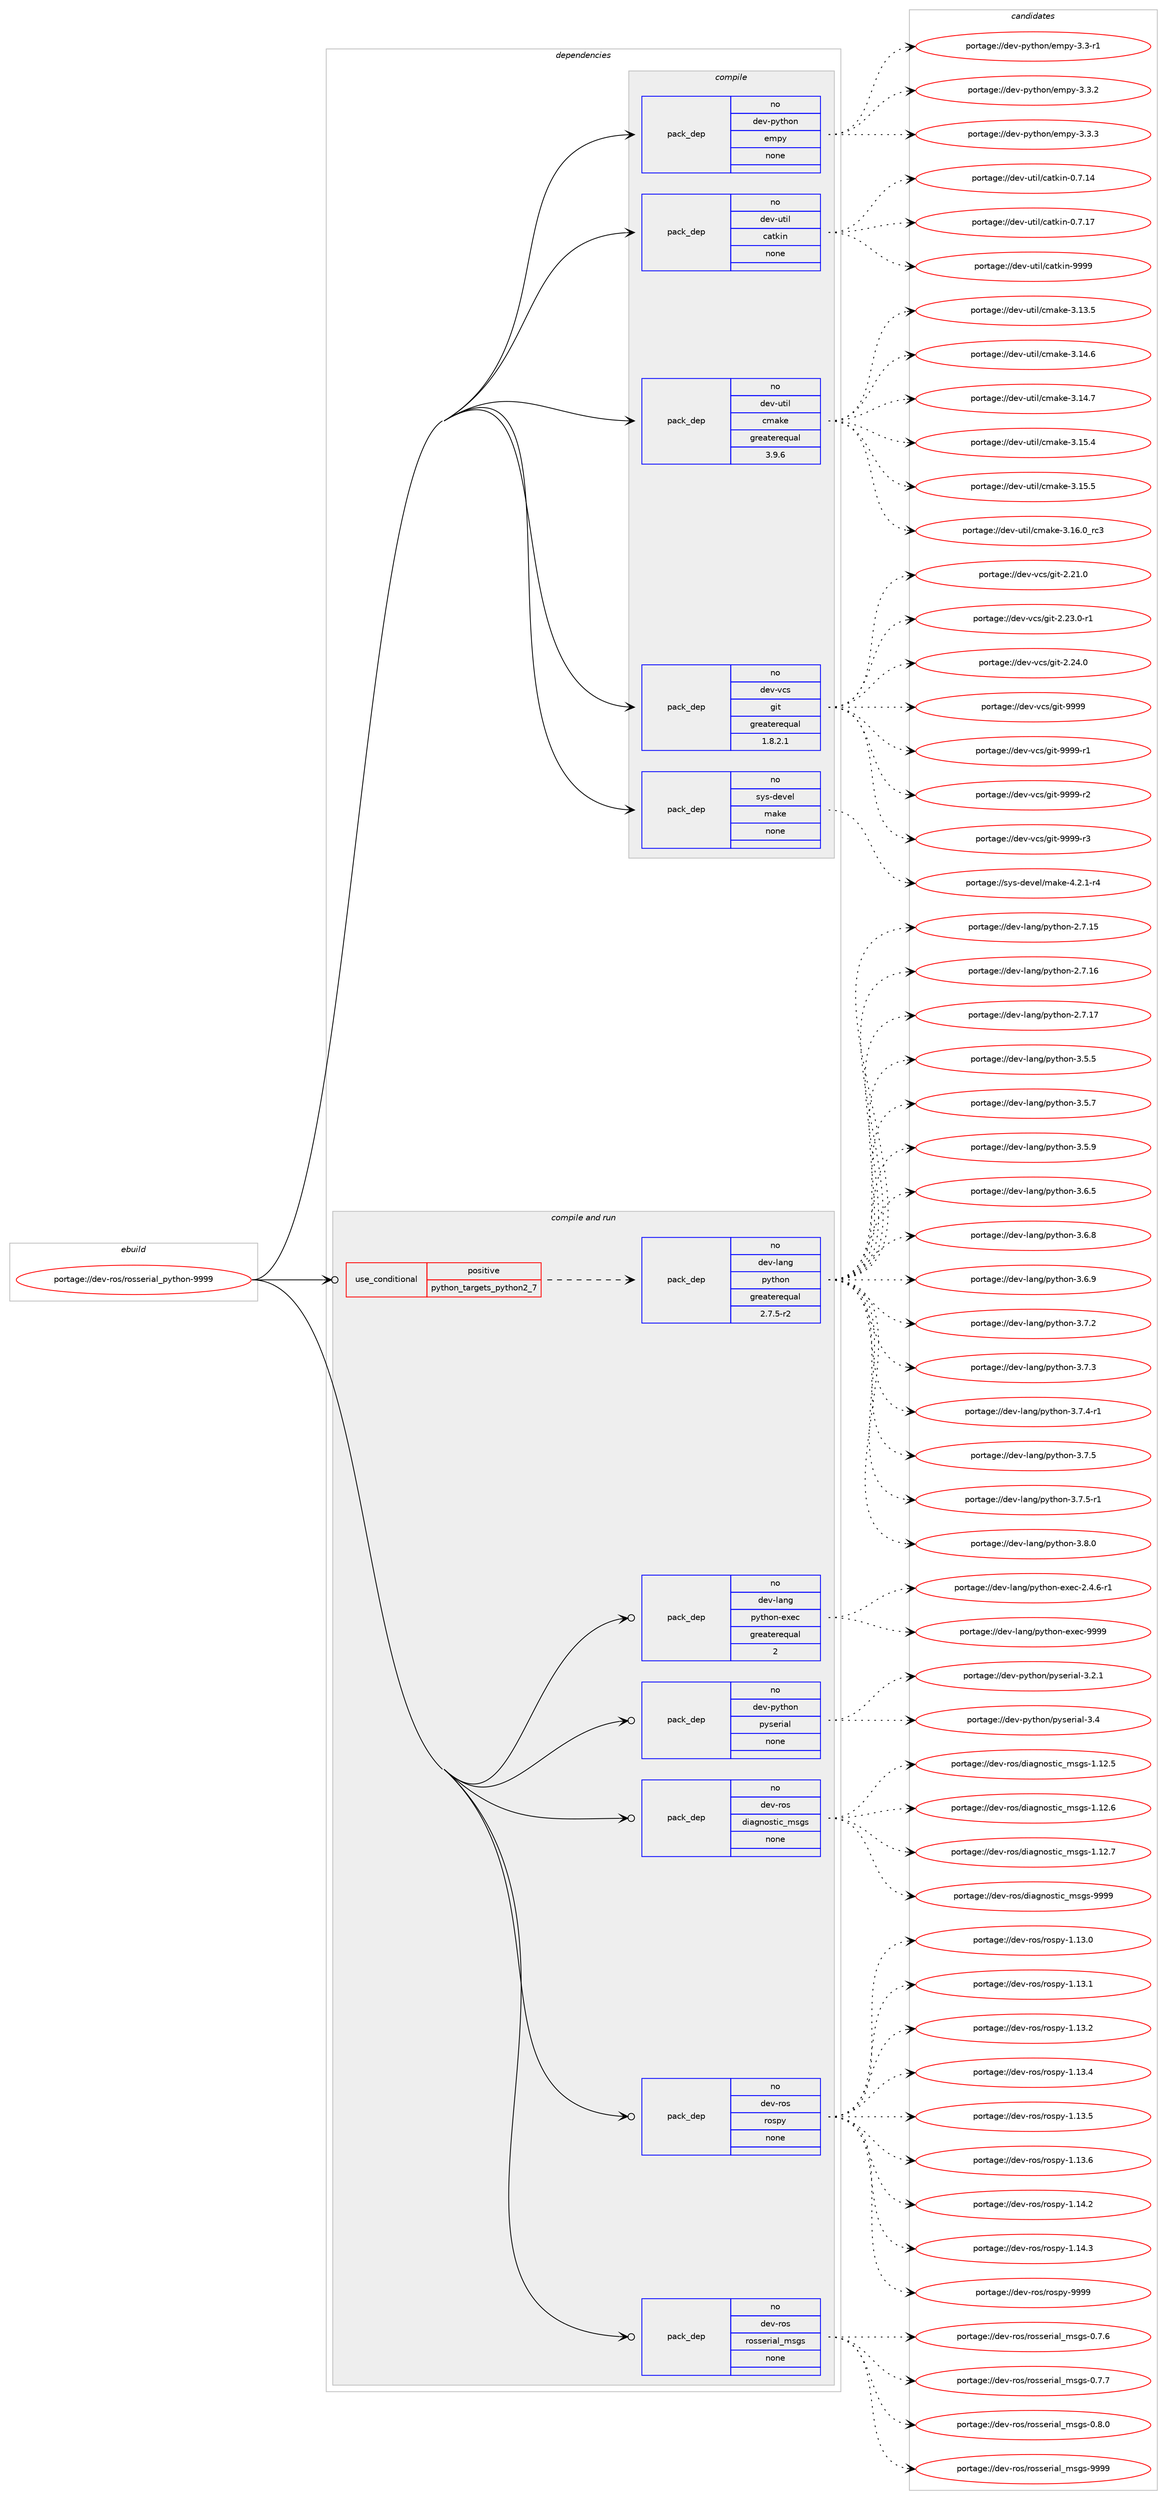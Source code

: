 digraph prolog {

# *************
# Graph options
# *************

newrank=true;
concentrate=true;
compound=true;
graph [rankdir=LR,fontname=Helvetica,fontsize=10,ranksep=1.5];#, ranksep=2.5, nodesep=0.2];
edge  [arrowhead=vee];
node  [fontname=Helvetica,fontsize=10];

# **********
# The ebuild
# **********

subgraph cluster_leftcol {
color=gray;
rank=same;
label=<<i>ebuild</i>>;
id [label="portage://dev-ros/rosserial_python-9999", color=red, width=4, href="../dev-ros/rosserial_python-9999.svg"];
}

# ****************
# The dependencies
# ****************

subgraph cluster_midcol {
color=gray;
label=<<i>dependencies</i>>;
subgraph cluster_compile {
fillcolor="#eeeeee";
style=filled;
label=<<i>compile</i>>;
subgraph pack151000 {
dependency198793 [label=<<TABLE BORDER="0" CELLBORDER="1" CELLSPACING="0" CELLPADDING="4" WIDTH="220"><TR><TD ROWSPAN="6" CELLPADDING="30">pack_dep</TD></TR><TR><TD WIDTH="110">no</TD></TR><TR><TD>dev-python</TD></TR><TR><TD>empy</TD></TR><TR><TD>none</TD></TR><TR><TD></TD></TR></TABLE>>, shape=none, color=blue];
}
id:e -> dependency198793:w [weight=20,style="solid",arrowhead="vee"];
subgraph pack151001 {
dependency198794 [label=<<TABLE BORDER="0" CELLBORDER="1" CELLSPACING="0" CELLPADDING="4" WIDTH="220"><TR><TD ROWSPAN="6" CELLPADDING="30">pack_dep</TD></TR><TR><TD WIDTH="110">no</TD></TR><TR><TD>dev-util</TD></TR><TR><TD>catkin</TD></TR><TR><TD>none</TD></TR><TR><TD></TD></TR></TABLE>>, shape=none, color=blue];
}
id:e -> dependency198794:w [weight=20,style="solid",arrowhead="vee"];
subgraph pack151002 {
dependency198795 [label=<<TABLE BORDER="0" CELLBORDER="1" CELLSPACING="0" CELLPADDING="4" WIDTH="220"><TR><TD ROWSPAN="6" CELLPADDING="30">pack_dep</TD></TR><TR><TD WIDTH="110">no</TD></TR><TR><TD>dev-util</TD></TR><TR><TD>cmake</TD></TR><TR><TD>greaterequal</TD></TR><TR><TD>3.9.6</TD></TR></TABLE>>, shape=none, color=blue];
}
id:e -> dependency198795:w [weight=20,style="solid",arrowhead="vee"];
subgraph pack151003 {
dependency198796 [label=<<TABLE BORDER="0" CELLBORDER="1" CELLSPACING="0" CELLPADDING="4" WIDTH="220"><TR><TD ROWSPAN="6" CELLPADDING="30">pack_dep</TD></TR><TR><TD WIDTH="110">no</TD></TR><TR><TD>dev-vcs</TD></TR><TR><TD>git</TD></TR><TR><TD>greaterequal</TD></TR><TR><TD>1.8.2.1</TD></TR></TABLE>>, shape=none, color=blue];
}
id:e -> dependency198796:w [weight=20,style="solid",arrowhead="vee"];
subgraph pack151004 {
dependency198797 [label=<<TABLE BORDER="0" CELLBORDER="1" CELLSPACING="0" CELLPADDING="4" WIDTH="220"><TR><TD ROWSPAN="6" CELLPADDING="30">pack_dep</TD></TR><TR><TD WIDTH="110">no</TD></TR><TR><TD>sys-devel</TD></TR><TR><TD>make</TD></TR><TR><TD>none</TD></TR><TR><TD></TD></TR></TABLE>>, shape=none, color=blue];
}
id:e -> dependency198797:w [weight=20,style="solid",arrowhead="vee"];
}
subgraph cluster_compileandrun {
fillcolor="#eeeeee";
style=filled;
label=<<i>compile and run</i>>;
subgraph cond44365 {
dependency198798 [label=<<TABLE BORDER="0" CELLBORDER="1" CELLSPACING="0" CELLPADDING="4"><TR><TD ROWSPAN="3" CELLPADDING="10">use_conditional</TD></TR><TR><TD>positive</TD></TR><TR><TD>python_targets_python2_7</TD></TR></TABLE>>, shape=none, color=red];
subgraph pack151005 {
dependency198799 [label=<<TABLE BORDER="0" CELLBORDER="1" CELLSPACING="0" CELLPADDING="4" WIDTH="220"><TR><TD ROWSPAN="6" CELLPADDING="30">pack_dep</TD></TR><TR><TD WIDTH="110">no</TD></TR><TR><TD>dev-lang</TD></TR><TR><TD>python</TD></TR><TR><TD>greaterequal</TD></TR><TR><TD>2.7.5-r2</TD></TR></TABLE>>, shape=none, color=blue];
}
dependency198798:e -> dependency198799:w [weight=20,style="dashed",arrowhead="vee"];
}
id:e -> dependency198798:w [weight=20,style="solid",arrowhead="odotvee"];
subgraph pack151006 {
dependency198800 [label=<<TABLE BORDER="0" CELLBORDER="1" CELLSPACING="0" CELLPADDING="4" WIDTH="220"><TR><TD ROWSPAN="6" CELLPADDING="30">pack_dep</TD></TR><TR><TD WIDTH="110">no</TD></TR><TR><TD>dev-lang</TD></TR><TR><TD>python-exec</TD></TR><TR><TD>greaterequal</TD></TR><TR><TD>2</TD></TR></TABLE>>, shape=none, color=blue];
}
id:e -> dependency198800:w [weight=20,style="solid",arrowhead="odotvee"];
subgraph pack151007 {
dependency198801 [label=<<TABLE BORDER="0" CELLBORDER="1" CELLSPACING="0" CELLPADDING="4" WIDTH="220"><TR><TD ROWSPAN="6" CELLPADDING="30">pack_dep</TD></TR><TR><TD WIDTH="110">no</TD></TR><TR><TD>dev-python</TD></TR><TR><TD>pyserial</TD></TR><TR><TD>none</TD></TR><TR><TD></TD></TR></TABLE>>, shape=none, color=blue];
}
id:e -> dependency198801:w [weight=20,style="solid",arrowhead="odotvee"];
subgraph pack151008 {
dependency198802 [label=<<TABLE BORDER="0" CELLBORDER="1" CELLSPACING="0" CELLPADDING="4" WIDTH="220"><TR><TD ROWSPAN="6" CELLPADDING="30">pack_dep</TD></TR><TR><TD WIDTH="110">no</TD></TR><TR><TD>dev-ros</TD></TR><TR><TD>diagnostic_msgs</TD></TR><TR><TD>none</TD></TR><TR><TD></TD></TR></TABLE>>, shape=none, color=blue];
}
id:e -> dependency198802:w [weight=20,style="solid",arrowhead="odotvee"];
subgraph pack151009 {
dependency198803 [label=<<TABLE BORDER="0" CELLBORDER="1" CELLSPACING="0" CELLPADDING="4" WIDTH="220"><TR><TD ROWSPAN="6" CELLPADDING="30">pack_dep</TD></TR><TR><TD WIDTH="110">no</TD></TR><TR><TD>dev-ros</TD></TR><TR><TD>rospy</TD></TR><TR><TD>none</TD></TR><TR><TD></TD></TR></TABLE>>, shape=none, color=blue];
}
id:e -> dependency198803:w [weight=20,style="solid",arrowhead="odotvee"];
subgraph pack151010 {
dependency198804 [label=<<TABLE BORDER="0" CELLBORDER="1" CELLSPACING="0" CELLPADDING="4" WIDTH="220"><TR><TD ROWSPAN="6" CELLPADDING="30">pack_dep</TD></TR><TR><TD WIDTH="110">no</TD></TR><TR><TD>dev-ros</TD></TR><TR><TD>rosserial_msgs</TD></TR><TR><TD>none</TD></TR><TR><TD></TD></TR></TABLE>>, shape=none, color=blue];
}
id:e -> dependency198804:w [weight=20,style="solid",arrowhead="odotvee"];
}
subgraph cluster_run {
fillcolor="#eeeeee";
style=filled;
label=<<i>run</i>>;
}
}

# **************
# The candidates
# **************

subgraph cluster_choices {
rank=same;
color=gray;
label=<<i>candidates</i>>;

subgraph choice151000 {
color=black;
nodesep=1;
choiceportage1001011184511212111610411111047101109112121455146514511449 [label="portage://dev-python/empy-3.3-r1", color=red, width=4,href="../dev-python/empy-3.3-r1.svg"];
choiceportage1001011184511212111610411111047101109112121455146514650 [label="portage://dev-python/empy-3.3.2", color=red, width=4,href="../dev-python/empy-3.3.2.svg"];
choiceportage1001011184511212111610411111047101109112121455146514651 [label="portage://dev-python/empy-3.3.3", color=red, width=4,href="../dev-python/empy-3.3.3.svg"];
dependency198793:e -> choiceportage1001011184511212111610411111047101109112121455146514511449:w [style=dotted,weight="100"];
dependency198793:e -> choiceportage1001011184511212111610411111047101109112121455146514650:w [style=dotted,weight="100"];
dependency198793:e -> choiceportage1001011184511212111610411111047101109112121455146514651:w [style=dotted,weight="100"];
}
subgraph choice151001 {
color=black;
nodesep=1;
choiceportage1001011184511711610510847999711610710511045484655464952 [label="portage://dev-util/catkin-0.7.14", color=red, width=4,href="../dev-util/catkin-0.7.14.svg"];
choiceportage1001011184511711610510847999711610710511045484655464955 [label="portage://dev-util/catkin-0.7.17", color=red, width=4,href="../dev-util/catkin-0.7.17.svg"];
choiceportage100101118451171161051084799971161071051104557575757 [label="portage://dev-util/catkin-9999", color=red, width=4,href="../dev-util/catkin-9999.svg"];
dependency198794:e -> choiceportage1001011184511711610510847999711610710511045484655464952:w [style=dotted,weight="100"];
dependency198794:e -> choiceportage1001011184511711610510847999711610710511045484655464955:w [style=dotted,weight="100"];
dependency198794:e -> choiceportage100101118451171161051084799971161071051104557575757:w [style=dotted,weight="100"];
}
subgraph choice151002 {
color=black;
nodesep=1;
choiceportage1001011184511711610510847991099710710145514649514653 [label="portage://dev-util/cmake-3.13.5", color=red, width=4,href="../dev-util/cmake-3.13.5.svg"];
choiceportage1001011184511711610510847991099710710145514649524654 [label="portage://dev-util/cmake-3.14.6", color=red, width=4,href="../dev-util/cmake-3.14.6.svg"];
choiceportage1001011184511711610510847991099710710145514649524655 [label="portage://dev-util/cmake-3.14.7", color=red, width=4,href="../dev-util/cmake-3.14.7.svg"];
choiceportage1001011184511711610510847991099710710145514649534652 [label="portage://dev-util/cmake-3.15.4", color=red, width=4,href="../dev-util/cmake-3.15.4.svg"];
choiceportage1001011184511711610510847991099710710145514649534653 [label="portage://dev-util/cmake-3.15.5", color=red, width=4,href="../dev-util/cmake-3.15.5.svg"];
choiceportage1001011184511711610510847991099710710145514649544648951149951 [label="portage://dev-util/cmake-3.16.0_rc3", color=red, width=4,href="../dev-util/cmake-3.16.0_rc3.svg"];
dependency198795:e -> choiceportage1001011184511711610510847991099710710145514649514653:w [style=dotted,weight="100"];
dependency198795:e -> choiceportage1001011184511711610510847991099710710145514649524654:w [style=dotted,weight="100"];
dependency198795:e -> choiceportage1001011184511711610510847991099710710145514649524655:w [style=dotted,weight="100"];
dependency198795:e -> choiceportage1001011184511711610510847991099710710145514649534652:w [style=dotted,weight="100"];
dependency198795:e -> choiceportage1001011184511711610510847991099710710145514649534653:w [style=dotted,weight="100"];
dependency198795:e -> choiceportage1001011184511711610510847991099710710145514649544648951149951:w [style=dotted,weight="100"];
}
subgraph choice151003 {
color=black;
nodesep=1;
choiceportage10010111845118991154710310511645504650494648 [label="portage://dev-vcs/git-2.21.0", color=red, width=4,href="../dev-vcs/git-2.21.0.svg"];
choiceportage100101118451189911547103105116455046505146484511449 [label="portage://dev-vcs/git-2.23.0-r1", color=red, width=4,href="../dev-vcs/git-2.23.0-r1.svg"];
choiceportage10010111845118991154710310511645504650524648 [label="portage://dev-vcs/git-2.24.0", color=red, width=4,href="../dev-vcs/git-2.24.0.svg"];
choiceportage1001011184511899115471031051164557575757 [label="portage://dev-vcs/git-9999", color=red, width=4,href="../dev-vcs/git-9999.svg"];
choiceportage10010111845118991154710310511645575757574511449 [label="portage://dev-vcs/git-9999-r1", color=red, width=4,href="../dev-vcs/git-9999-r1.svg"];
choiceportage10010111845118991154710310511645575757574511450 [label="portage://dev-vcs/git-9999-r2", color=red, width=4,href="../dev-vcs/git-9999-r2.svg"];
choiceportage10010111845118991154710310511645575757574511451 [label="portage://dev-vcs/git-9999-r3", color=red, width=4,href="../dev-vcs/git-9999-r3.svg"];
dependency198796:e -> choiceportage10010111845118991154710310511645504650494648:w [style=dotted,weight="100"];
dependency198796:e -> choiceportage100101118451189911547103105116455046505146484511449:w [style=dotted,weight="100"];
dependency198796:e -> choiceportage10010111845118991154710310511645504650524648:w [style=dotted,weight="100"];
dependency198796:e -> choiceportage1001011184511899115471031051164557575757:w [style=dotted,weight="100"];
dependency198796:e -> choiceportage10010111845118991154710310511645575757574511449:w [style=dotted,weight="100"];
dependency198796:e -> choiceportage10010111845118991154710310511645575757574511450:w [style=dotted,weight="100"];
dependency198796:e -> choiceportage10010111845118991154710310511645575757574511451:w [style=dotted,weight="100"];
}
subgraph choice151004 {
color=black;
nodesep=1;
choiceportage1151211154510010111810110847109971071014552465046494511452 [label="portage://sys-devel/make-4.2.1-r4", color=red, width=4,href="../sys-devel/make-4.2.1-r4.svg"];
dependency198797:e -> choiceportage1151211154510010111810110847109971071014552465046494511452:w [style=dotted,weight="100"];
}
subgraph choice151005 {
color=black;
nodesep=1;
choiceportage10010111845108971101034711212111610411111045504655464953 [label="portage://dev-lang/python-2.7.15", color=red, width=4,href="../dev-lang/python-2.7.15.svg"];
choiceportage10010111845108971101034711212111610411111045504655464954 [label="portage://dev-lang/python-2.7.16", color=red, width=4,href="../dev-lang/python-2.7.16.svg"];
choiceportage10010111845108971101034711212111610411111045504655464955 [label="portage://dev-lang/python-2.7.17", color=red, width=4,href="../dev-lang/python-2.7.17.svg"];
choiceportage100101118451089711010347112121116104111110455146534653 [label="portage://dev-lang/python-3.5.5", color=red, width=4,href="../dev-lang/python-3.5.5.svg"];
choiceportage100101118451089711010347112121116104111110455146534655 [label="portage://dev-lang/python-3.5.7", color=red, width=4,href="../dev-lang/python-3.5.7.svg"];
choiceportage100101118451089711010347112121116104111110455146534657 [label="portage://dev-lang/python-3.5.9", color=red, width=4,href="../dev-lang/python-3.5.9.svg"];
choiceportage100101118451089711010347112121116104111110455146544653 [label="portage://dev-lang/python-3.6.5", color=red, width=4,href="../dev-lang/python-3.6.5.svg"];
choiceportage100101118451089711010347112121116104111110455146544656 [label="portage://dev-lang/python-3.6.8", color=red, width=4,href="../dev-lang/python-3.6.8.svg"];
choiceportage100101118451089711010347112121116104111110455146544657 [label="portage://dev-lang/python-3.6.9", color=red, width=4,href="../dev-lang/python-3.6.9.svg"];
choiceportage100101118451089711010347112121116104111110455146554650 [label="portage://dev-lang/python-3.7.2", color=red, width=4,href="../dev-lang/python-3.7.2.svg"];
choiceportage100101118451089711010347112121116104111110455146554651 [label="portage://dev-lang/python-3.7.3", color=red, width=4,href="../dev-lang/python-3.7.3.svg"];
choiceportage1001011184510897110103471121211161041111104551465546524511449 [label="portage://dev-lang/python-3.7.4-r1", color=red, width=4,href="../dev-lang/python-3.7.4-r1.svg"];
choiceportage100101118451089711010347112121116104111110455146554653 [label="portage://dev-lang/python-3.7.5", color=red, width=4,href="../dev-lang/python-3.7.5.svg"];
choiceportage1001011184510897110103471121211161041111104551465546534511449 [label="portage://dev-lang/python-3.7.5-r1", color=red, width=4,href="../dev-lang/python-3.7.5-r1.svg"];
choiceportage100101118451089711010347112121116104111110455146564648 [label="portage://dev-lang/python-3.8.0", color=red, width=4,href="../dev-lang/python-3.8.0.svg"];
dependency198799:e -> choiceportage10010111845108971101034711212111610411111045504655464953:w [style=dotted,weight="100"];
dependency198799:e -> choiceportage10010111845108971101034711212111610411111045504655464954:w [style=dotted,weight="100"];
dependency198799:e -> choiceportage10010111845108971101034711212111610411111045504655464955:w [style=dotted,weight="100"];
dependency198799:e -> choiceportage100101118451089711010347112121116104111110455146534653:w [style=dotted,weight="100"];
dependency198799:e -> choiceportage100101118451089711010347112121116104111110455146534655:w [style=dotted,weight="100"];
dependency198799:e -> choiceportage100101118451089711010347112121116104111110455146534657:w [style=dotted,weight="100"];
dependency198799:e -> choiceportage100101118451089711010347112121116104111110455146544653:w [style=dotted,weight="100"];
dependency198799:e -> choiceportage100101118451089711010347112121116104111110455146544656:w [style=dotted,weight="100"];
dependency198799:e -> choiceportage100101118451089711010347112121116104111110455146544657:w [style=dotted,weight="100"];
dependency198799:e -> choiceportage100101118451089711010347112121116104111110455146554650:w [style=dotted,weight="100"];
dependency198799:e -> choiceportage100101118451089711010347112121116104111110455146554651:w [style=dotted,weight="100"];
dependency198799:e -> choiceportage1001011184510897110103471121211161041111104551465546524511449:w [style=dotted,weight="100"];
dependency198799:e -> choiceportage100101118451089711010347112121116104111110455146554653:w [style=dotted,weight="100"];
dependency198799:e -> choiceportage1001011184510897110103471121211161041111104551465546534511449:w [style=dotted,weight="100"];
dependency198799:e -> choiceportage100101118451089711010347112121116104111110455146564648:w [style=dotted,weight="100"];
}
subgraph choice151006 {
color=black;
nodesep=1;
choiceportage10010111845108971101034711212111610411111045101120101994550465246544511449 [label="portage://dev-lang/python-exec-2.4.6-r1", color=red, width=4,href="../dev-lang/python-exec-2.4.6-r1.svg"];
choiceportage10010111845108971101034711212111610411111045101120101994557575757 [label="portage://dev-lang/python-exec-9999", color=red, width=4,href="../dev-lang/python-exec-9999.svg"];
dependency198800:e -> choiceportage10010111845108971101034711212111610411111045101120101994550465246544511449:w [style=dotted,weight="100"];
dependency198800:e -> choiceportage10010111845108971101034711212111610411111045101120101994557575757:w [style=dotted,weight="100"];
}
subgraph choice151007 {
color=black;
nodesep=1;
choiceportage100101118451121211161041111104711212111510111410597108455146504649 [label="portage://dev-python/pyserial-3.2.1", color=red, width=4,href="../dev-python/pyserial-3.2.1.svg"];
choiceportage10010111845112121116104111110471121211151011141059710845514652 [label="portage://dev-python/pyserial-3.4", color=red, width=4,href="../dev-python/pyserial-3.4.svg"];
dependency198801:e -> choiceportage100101118451121211161041111104711212111510111410597108455146504649:w [style=dotted,weight="100"];
dependency198801:e -> choiceportage10010111845112121116104111110471121211151011141059710845514652:w [style=dotted,weight="100"];
}
subgraph choice151008 {
color=black;
nodesep=1;
choiceportage100101118451141111154710010597103110111115116105999510911510311545494649504653 [label="portage://dev-ros/diagnostic_msgs-1.12.5", color=red, width=4,href="../dev-ros/diagnostic_msgs-1.12.5.svg"];
choiceportage100101118451141111154710010597103110111115116105999510911510311545494649504654 [label="portage://dev-ros/diagnostic_msgs-1.12.6", color=red, width=4,href="../dev-ros/diagnostic_msgs-1.12.6.svg"];
choiceportage100101118451141111154710010597103110111115116105999510911510311545494649504655 [label="portage://dev-ros/diagnostic_msgs-1.12.7", color=red, width=4,href="../dev-ros/diagnostic_msgs-1.12.7.svg"];
choiceportage10010111845114111115471001059710311011111511610599951091151031154557575757 [label="portage://dev-ros/diagnostic_msgs-9999", color=red, width=4,href="../dev-ros/diagnostic_msgs-9999.svg"];
dependency198802:e -> choiceportage100101118451141111154710010597103110111115116105999510911510311545494649504653:w [style=dotted,weight="100"];
dependency198802:e -> choiceportage100101118451141111154710010597103110111115116105999510911510311545494649504654:w [style=dotted,weight="100"];
dependency198802:e -> choiceportage100101118451141111154710010597103110111115116105999510911510311545494649504655:w [style=dotted,weight="100"];
dependency198802:e -> choiceportage10010111845114111115471001059710311011111511610599951091151031154557575757:w [style=dotted,weight="100"];
}
subgraph choice151009 {
color=black;
nodesep=1;
choiceportage100101118451141111154711411111511212145494649514648 [label="portage://dev-ros/rospy-1.13.0", color=red, width=4,href="../dev-ros/rospy-1.13.0.svg"];
choiceportage100101118451141111154711411111511212145494649514649 [label="portage://dev-ros/rospy-1.13.1", color=red, width=4,href="../dev-ros/rospy-1.13.1.svg"];
choiceportage100101118451141111154711411111511212145494649514650 [label="portage://dev-ros/rospy-1.13.2", color=red, width=4,href="../dev-ros/rospy-1.13.2.svg"];
choiceportage100101118451141111154711411111511212145494649514652 [label="portage://dev-ros/rospy-1.13.4", color=red, width=4,href="../dev-ros/rospy-1.13.4.svg"];
choiceportage100101118451141111154711411111511212145494649514653 [label="portage://dev-ros/rospy-1.13.5", color=red, width=4,href="../dev-ros/rospy-1.13.5.svg"];
choiceportage100101118451141111154711411111511212145494649514654 [label="portage://dev-ros/rospy-1.13.6", color=red, width=4,href="../dev-ros/rospy-1.13.6.svg"];
choiceportage100101118451141111154711411111511212145494649524650 [label="portage://dev-ros/rospy-1.14.2", color=red, width=4,href="../dev-ros/rospy-1.14.2.svg"];
choiceportage100101118451141111154711411111511212145494649524651 [label="portage://dev-ros/rospy-1.14.3", color=red, width=4,href="../dev-ros/rospy-1.14.3.svg"];
choiceportage10010111845114111115471141111151121214557575757 [label="portage://dev-ros/rospy-9999", color=red, width=4,href="../dev-ros/rospy-9999.svg"];
dependency198803:e -> choiceportage100101118451141111154711411111511212145494649514648:w [style=dotted,weight="100"];
dependency198803:e -> choiceportage100101118451141111154711411111511212145494649514649:w [style=dotted,weight="100"];
dependency198803:e -> choiceportage100101118451141111154711411111511212145494649514650:w [style=dotted,weight="100"];
dependency198803:e -> choiceportage100101118451141111154711411111511212145494649514652:w [style=dotted,weight="100"];
dependency198803:e -> choiceportage100101118451141111154711411111511212145494649514653:w [style=dotted,weight="100"];
dependency198803:e -> choiceportage100101118451141111154711411111511212145494649514654:w [style=dotted,weight="100"];
dependency198803:e -> choiceportage100101118451141111154711411111511212145494649524650:w [style=dotted,weight="100"];
dependency198803:e -> choiceportage100101118451141111154711411111511212145494649524651:w [style=dotted,weight="100"];
dependency198803:e -> choiceportage10010111845114111115471141111151121214557575757:w [style=dotted,weight="100"];
}
subgraph choice151010 {
color=black;
nodesep=1;
choiceportage10010111845114111115471141111151151011141059710895109115103115454846554654 [label="portage://dev-ros/rosserial_msgs-0.7.6", color=red, width=4,href="../dev-ros/rosserial_msgs-0.7.6.svg"];
choiceportage10010111845114111115471141111151151011141059710895109115103115454846554655 [label="portage://dev-ros/rosserial_msgs-0.7.7", color=red, width=4,href="../dev-ros/rosserial_msgs-0.7.7.svg"];
choiceportage10010111845114111115471141111151151011141059710895109115103115454846564648 [label="portage://dev-ros/rosserial_msgs-0.8.0", color=red, width=4,href="../dev-ros/rosserial_msgs-0.8.0.svg"];
choiceportage100101118451141111154711411111511510111410597108951091151031154557575757 [label="portage://dev-ros/rosserial_msgs-9999", color=red, width=4,href="../dev-ros/rosserial_msgs-9999.svg"];
dependency198804:e -> choiceportage10010111845114111115471141111151151011141059710895109115103115454846554654:w [style=dotted,weight="100"];
dependency198804:e -> choiceportage10010111845114111115471141111151151011141059710895109115103115454846554655:w [style=dotted,weight="100"];
dependency198804:e -> choiceportage10010111845114111115471141111151151011141059710895109115103115454846564648:w [style=dotted,weight="100"];
dependency198804:e -> choiceportage100101118451141111154711411111511510111410597108951091151031154557575757:w [style=dotted,weight="100"];
}
}

}
